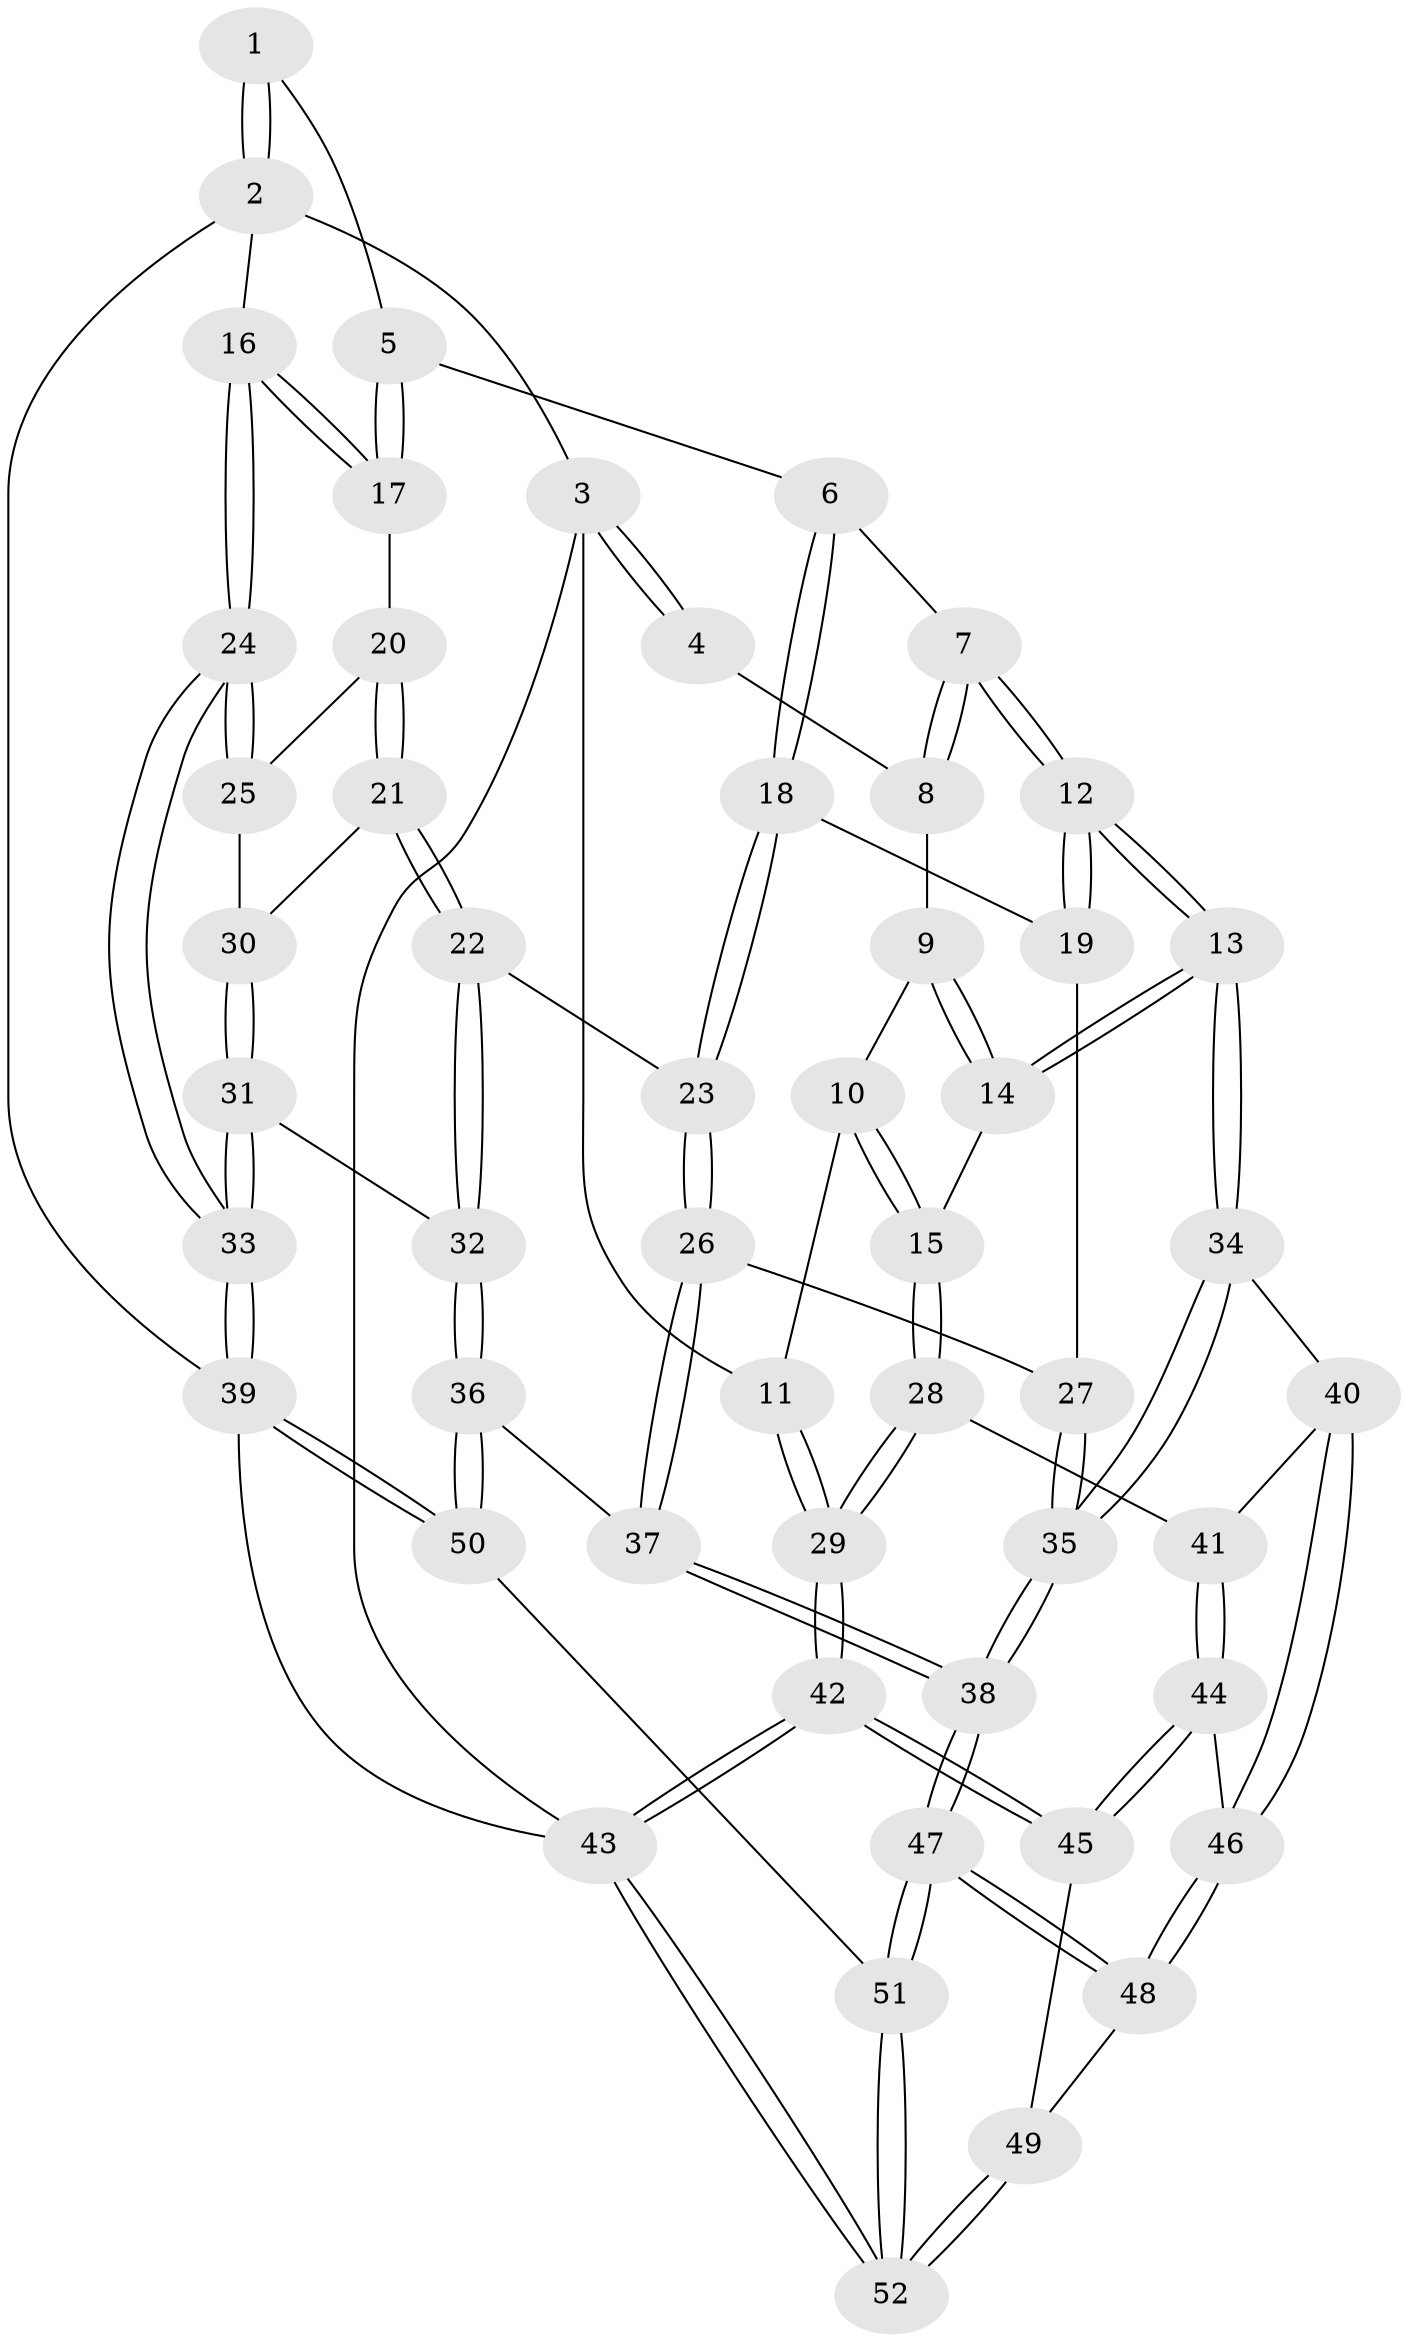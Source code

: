 // coarse degree distribution, {4: 0.375, 7: 0.0625, 3: 0.1875, 5: 0.25, 6: 0.125}
// Generated by graph-tools (version 1.1) at 2025/24/03/03/25 07:24:33]
// undirected, 52 vertices, 127 edges
graph export_dot {
graph [start="1"]
  node [color=gray90,style=filled];
  1 [pos="+0.9610859598264578+0"];
  2 [pos="+1+0"];
  3 [pos="+0+0"];
  4 [pos="+0.37093443530939463+0"];
  5 [pos="+0.7231192989046833+0.1707983149058205"];
  6 [pos="+0.6675937704883338+0.19341789592418926"];
  7 [pos="+0.5464047025015979+0.16422963639699942"];
  8 [pos="+0.3843526455972037+0"];
  9 [pos="+0.35098025940555233+0"];
  10 [pos="+0.22392534384821863+0.18256728986834994"];
  11 [pos="+0+0"];
  12 [pos="+0.45316773998615395+0.3708860105579876"];
  13 [pos="+0.39293005219851046+0.45576600692912106"];
  14 [pos="+0.33447900924519897+0.4131366307471152"];
  15 [pos="+0.17349555902781977+0.3376457930582512"];
  16 [pos="+1+0.12032586846806227"];
  17 [pos="+0.9387541256789826+0.2554513775994995"];
  18 [pos="+0.6984331821972805+0.33613946203935074"];
  19 [pos="+0.6573061459754266+0.3731412463095193"];
  20 [pos="+0.9028465349993466+0.31973166592455454"];
  21 [pos="+0.8503464466473466+0.3885655191876613"];
  22 [pos="+0.8213796751256016+0.4013176162511304"];
  23 [pos="+0.7786041422167846+0.4037455322518981"];
  24 [pos="+1+0.5698733038553248"];
  25 [pos="+0.9831947592804386+0.44930029195240007"];
  26 [pos="+0.7445101386790041+0.4604177565850414"];
  27 [pos="+0.630064887780283+0.44709545117270333"];
  28 [pos="+0+0.37715826563087396"];
  29 [pos="+0+0.3579887903848367"];
  30 [pos="+0.8959220161839835+0.44147450708961444"];
  31 [pos="+0.9816142751890393+0.6966667238506343"];
  32 [pos="+0.8678445221879465+0.7036564972580656"];
  33 [pos="+1+0.720310619593912"];
  34 [pos="+0.4005917524328466+0.48699854762252165"];
  35 [pos="+0.5017502243947608+0.577973170147091"];
  36 [pos="+0.7594768033873803+0.7293901262898208"];
  37 [pos="+0.6854549970507687+0.7219010693927581"];
  38 [pos="+0.6042838519611421+0.7349472169087158"];
  39 [pos="+1+1"];
  40 [pos="+0.2721206049805554+0.5903969427584042"];
  41 [pos="+0.09890728702470675+0.5579510225973738"];
  42 [pos="+0+0.7751561846427185"];
  43 [pos="+0+1"];
  44 [pos="+0.0847858929257044+0.7234349092276481"];
  45 [pos="+0.06414632119200186+0.7649447395056785"];
  46 [pos="+0.25890553702559255+0.6313870294388427"];
  47 [pos="+0.5105041541578128+0.8832237068542609"];
  48 [pos="+0.28024708838419965+0.8300407819131476"];
  49 [pos="+0.17824154899128178+0.859440090297976"];
  50 [pos="+0.9568777549541696+1"];
  51 [pos="+0.5187165412624828+1"];
  52 [pos="+0.0098141939549877+1"];
  1 -- 2;
  1 -- 2;
  1 -- 5;
  2 -- 3;
  2 -- 16;
  2 -- 39;
  3 -- 4;
  3 -- 4;
  3 -- 11;
  3 -- 43;
  4 -- 8;
  5 -- 6;
  5 -- 17;
  5 -- 17;
  6 -- 7;
  6 -- 18;
  6 -- 18;
  7 -- 8;
  7 -- 8;
  7 -- 12;
  7 -- 12;
  8 -- 9;
  9 -- 10;
  9 -- 14;
  9 -- 14;
  10 -- 11;
  10 -- 15;
  10 -- 15;
  11 -- 29;
  11 -- 29;
  12 -- 13;
  12 -- 13;
  12 -- 19;
  12 -- 19;
  13 -- 14;
  13 -- 14;
  13 -- 34;
  13 -- 34;
  14 -- 15;
  15 -- 28;
  15 -- 28;
  16 -- 17;
  16 -- 17;
  16 -- 24;
  16 -- 24;
  17 -- 20;
  18 -- 19;
  18 -- 23;
  18 -- 23;
  19 -- 27;
  20 -- 21;
  20 -- 21;
  20 -- 25;
  21 -- 22;
  21 -- 22;
  21 -- 30;
  22 -- 23;
  22 -- 32;
  22 -- 32;
  23 -- 26;
  23 -- 26;
  24 -- 25;
  24 -- 25;
  24 -- 33;
  24 -- 33;
  25 -- 30;
  26 -- 27;
  26 -- 37;
  26 -- 37;
  27 -- 35;
  27 -- 35;
  28 -- 29;
  28 -- 29;
  28 -- 41;
  29 -- 42;
  29 -- 42;
  30 -- 31;
  30 -- 31;
  31 -- 32;
  31 -- 33;
  31 -- 33;
  32 -- 36;
  32 -- 36;
  33 -- 39;
  33 -- 39;
  34 -- 35;
  34 -- 35;
  34 -- 40;
  35 -- 38;
  35 -- 38;
  36 -- 37;
  36 -- 50;
  36 -- 50;
  37 -- 38;
  37 -- 38;
  38 -- 47;
  38 -- 47;
  39 -- 50;
  39 -- 50;
  39 -- 43;
  40 -- 41;
  40 -- 46;
  40 -- 46;
  41 -- 44;
  41 -- 44;
  42 -- 43;
  42 -- 43;
  42 -- 45;
  42 -- 45;
  43 -- 52;
  43 -- 52;
  44 -- 45;
  44 -- 45;
  44 -- 46;
  45 -- 49;
  46 -- 48;
  46 -- 48;
  47 -- 48;
  47 -- 48;
  47 -- 51;
  47 -- 51;
  48 -- 49;
  49 -- 52;
  49 -- 52;
  50 -- 51;
  51 -- 52;
  51 -- 52;
}
